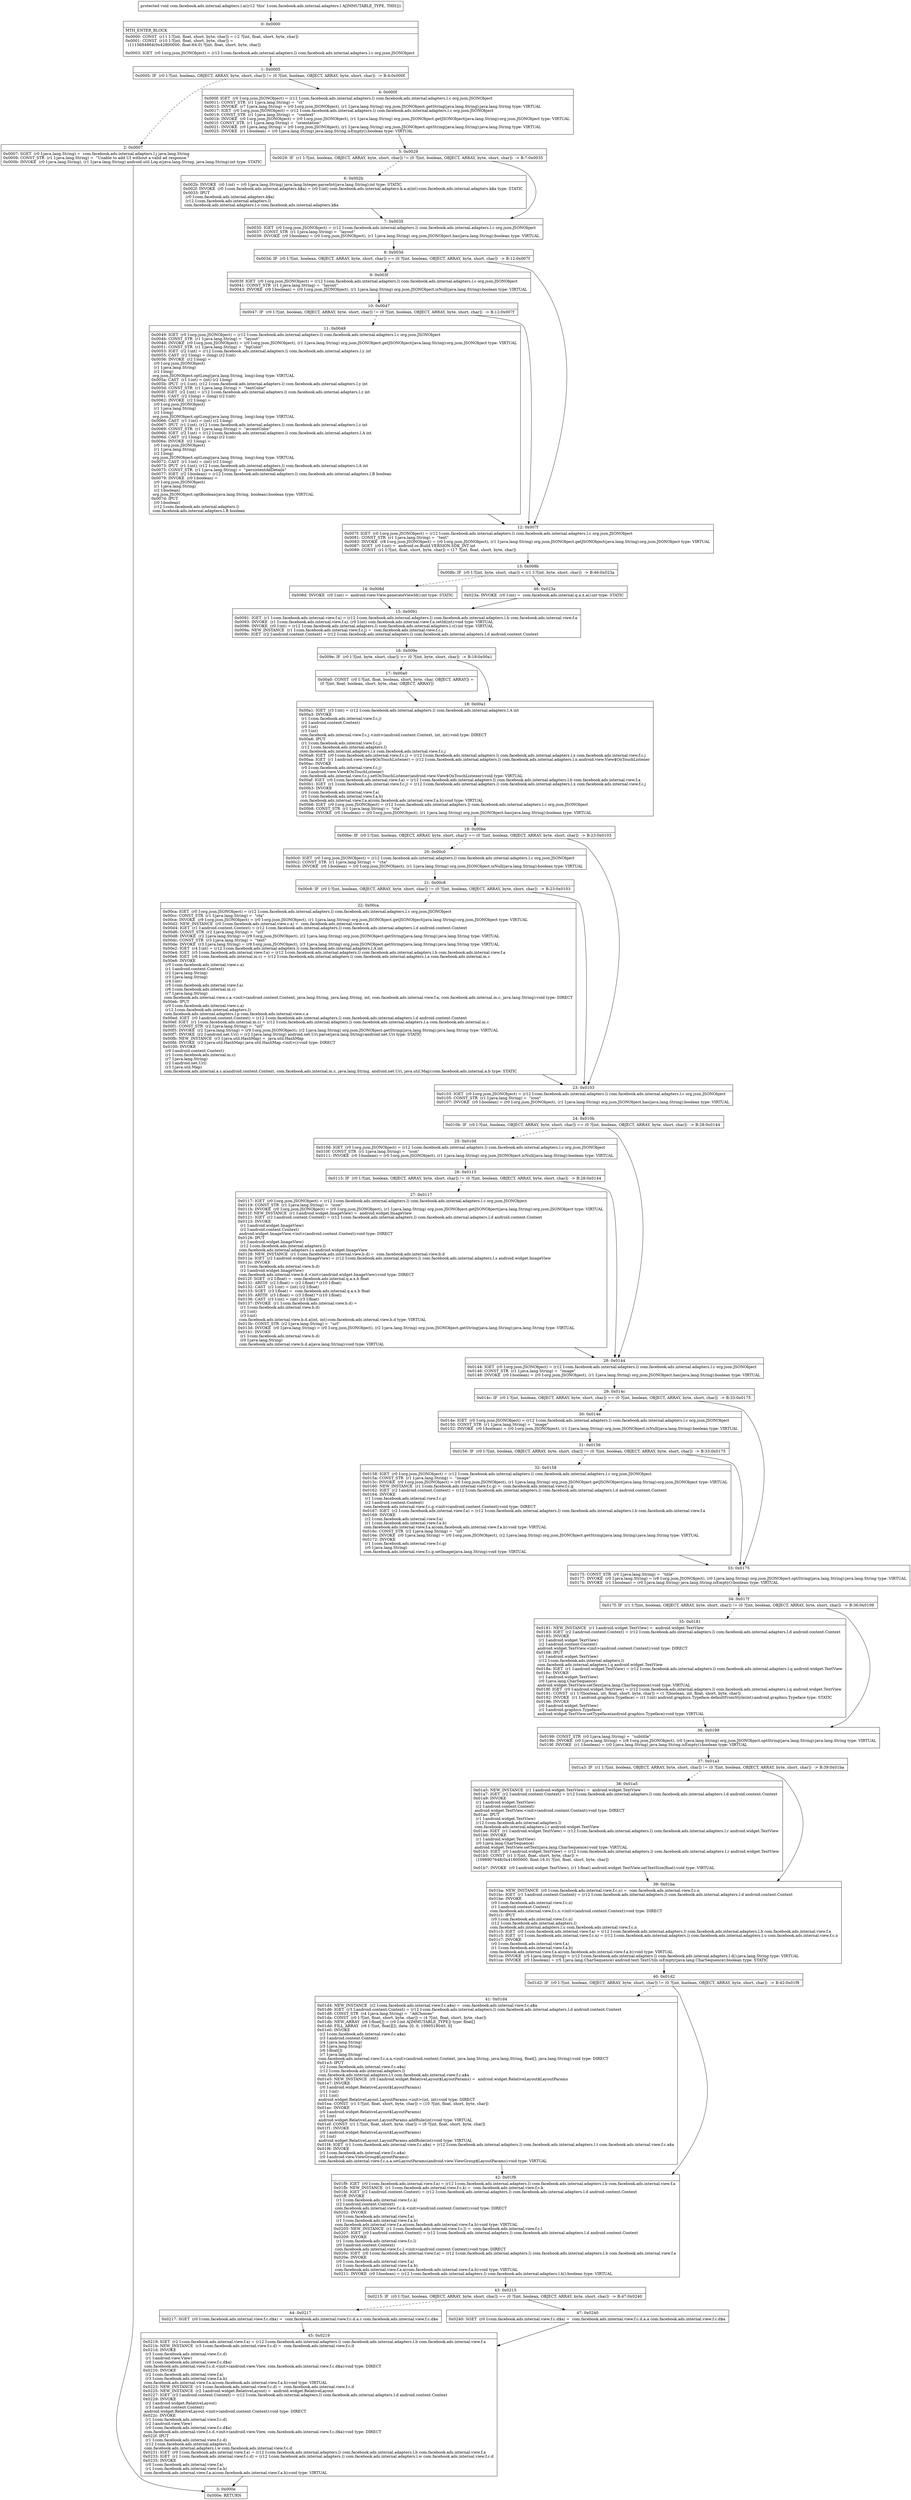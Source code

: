 digraph "CFG forcom.facebook.ads.internal.adapters.l.a()V" {
Node_0 [shape=record,label="{0\:\ 0x0000|MTH_ENTER_BLOCK\l|0x0000: CONST  (r11 I:?[int, float, short, byte, char]) = (\-2 ?[int, float, short, byte, char]) \l0x0001: CONST  (r10 I:?[int, float, short, byte, char]) = \l  (1115684864(0x42800000, float:64.0) ?[int, float, short, byte, char])\l \l0x0003: IGET  (r0 I:org.json.JSONObject) = (r12 I:com.facebook.ads.internal.adapters.l) com.facebook.ads.internal.adapters.l.c org.json.JSONObject \l}"];
Node_1 [shape=record,label="{1\:\ 0x0005|0x0005: IF  (r0 I:?[int, boolean, OBJECT, ARRAY, byte, short, char]) != (0 ?[int, boolean, OBJECT, ARRAY, byte, short, char])  \-\> B:4:0x000f \l}"];
Node_2 [shape=record,label="{2\:\ 0x0007|0x0007: SGET  (r0 I:java.lang.String) =  com.facebook.ads.internal.adapters.l.j java.lang.String \l0x0009: CONST_STR  (r1 I:java.lang.String) =  \"Unable to add UI without a valid ad response.\" \l0x000b: INVOKE  (r0 I:java.lang.String), (r1 I:java.lang.String) android.util.Log.e(java.lang.String, java.lang.String):int type: STATIC \l}"];
Node_3 [shape=record,label="{3\:\ 0x000e|0x000e: RETURN   \l}"];
Node_4 [shape=record,label="{4\:\ 0x000f|0x000f: IGET  (r0 I:org.json.JSONObject) = (r12 I:com.facebook.ads.internal.adapters.l) com.facebook.ads.internal.adapters.l.c org.json.JSONObject \l0x0011: CONST_STR  (r1 I:java.lang.String) =  \"ct\" \l0x0013: INVOKE  (r7 I:java.lang.String) = (r0 I:org.json.JSONObject), (r1 I:java.lang.String) org.json.JSONObject.getString(java.lang.String):java.lang.String type: VIRTUAL \l0x0017: IGET  (r0 I:org.json.JSONObject) = (r12 I:com.facebook.ads.internal.adapters.l) com.facebook.ads.internal.adapters.l.c org.json.JSONObject \l0x0019: CONST_STR  (r1 I:java.lang.String) =  \"context\" \l0x001b: INVOKE  (r0 I:org.json.JSONObject) = (r0 I:org.json.JSONObject), (r1 I:java.lang.String) org.json.JSONObject.getJSONObject(java.lang.String):org.json.JSONObject type: VIRTUAL \l0x001f: CONST_STR  (r1 I:java.lang.String) =  \"orientation\" \l0x0021: INVOKE  (r0 I:java.lang.String) = (r0 I:org.json.JSONObject), (r1 I:java.lang.String) org.json.JSONObject.optString(java.lang.String):java.lang.String type: VIRTUAL \l0x0025: INVOKE  (r1 I:boolean) = (r0 I:java.lang.String) java.lang.String.isEmpty():boolean type: VIRTUAL \l}"];
Node_5 [shape=record,label="{5\:\ 0x0029|0x0029: IF  (r1 I:?[int, boolean, OBJECT, ARRAY, byte, short, char]) != (0 ?[int, boolean, OBJECT, ARRAY, byte, short, char])  \-\> B:7:0x0035 \l}"];
Node_6 [shape=record,label="{6\:\ 0x002b|0x002b: INVOKE  (r0 I:int) = (r0 I:java.lang.String) java.lang.Integer.parseInt(java.lang.String):int type: STATIC \l0x002f: INVOKE  (r0 I:com.facebook.ads.internal.adapters.k$a) = (r0 I:int) com.facebook.ads.internal.adapters.k.a.a(int):com.facebook.ads.internal.adapters.k$a type: STATIC \l0x0033: IPUT  \l  (r0 I:com.facebook.ads.internal.adapters.k$a)\l  (r12 I:com.facebook.ads.internal.adapters.l)\l com.facebook.ads.internal.adapters.l.o com.facebook.ads.internal.adapters.k$a \l}"];
Node_7 [shape=record,label="{7\:\ 0x0035|0x0035: IGET  (r0 I:org.json.JSONObject) = (r12 I:com.facebook.ads.internal.adapters.l) com.facebook.ads.internal.adapters.l.c org.json.JSONObject \l0x0037: CONST_STR  (r1 I:java.lang.String) =  \"layout\" \l0x0039: INVOKE  (r0 I:boolean) = (r0 I:org.json.JSONObject), (r1 I:java.lang.String) org.json.JSONObject.has(java.lang.String):boolean type: VIRTUAL \l}"];
Node_8 [shape=record,label="{8\:\ 0x003d|0x003d: IF  (r0 I:?[int, boolean, OBJECT, ARRAY, byte, short, char]) == (0 ?[int, boolean, OBJECT, ARRAY, byte, short, char])  \-\> B:12:0x007f \l}"];
Node_9 [shape=record,label="{9\:\ 0x003f|0x003f: IGET  (r0 I:org.json.JSONObject) = (r12 I:com.facebook.ads.internal.adapters.l) com.facebook.ads.internal.adapters.l.c org.json.JSONObject \l0x0041: CONST_STR  (r1 I:java.lang.String) =  \"layout\" \l0x0043: INVOKE  (r0 I:boolean) = (r0 I:org.json.JSONObject), (r1 I:java.lang.String) org.json.JSONObject.isNull(java.lang.String):boolean type: VIRTUAL \l}"];
Node_10 [shape=record,label="{10\:\ 0x0047|0x0047: IF  (r0 I:?[int, boolean, OBJECT, ARRAY, byte, short, char]) != (0 ?[int, boolean, OBJECT, ARRAY, byte, short, char])  \-\> B:12:0x007f \l}"];
Node_11 [shape=record,label="{11\:\ 0x0049|0x0049: IGET  (r0 I:org.json.JSONObject) = (r12 I:com.facebook.ads.internal.adapters.l) com.facebook.ads.internal.adapters.l.c org.json.JSONObject \l0x004b: CONST_STR  (r1 I:java.lang.String) =  \"layout\" \l0x004d: INVOKE  (r0 I:org.json.JSONObject) = (r0 I:org.json.JSONObject), (r1 I:java.lang.String) org.json.JSONObject.getJSONObject(java.lang.String):org.json.JSONObject type: VIRTUAL \l0x0051: CONST_STR  (r1 I:java.lang.String) =  \"bgColor\" \l0x0053: IGET  (r2 I:int) = (r12 I:com.facebook.ads.internal.adapters.l) com.facebook.ads.internal.adapters.l.y int \l0x0055: CAST  (r2 I:long) = (long) (r2 I:int) \l0x0056: INVOKE  (r2 I:long) = \l  (r0 I:org.json.JSONObject)\l  (r1 I:java.lang.String)\l  (r2 I:long)\l org.json.JSONObject.optLong(java.lang.String, long):long type: VIRTUAL \l0x005a: CAST  (r1 I:int) = (int) (r2 I:long) \l0x005b: IPUT  (r1 I:int), (r12 I:com.facebook.ads.internal.adapters.l) com.facebook.ads.internal.adapters.l.y int \l0x005d: CONST_STR  (r1 I:java.lang.String) =  \"textColor\" \l0x005f: IGET  (r2 I:int) = (r12 I:com.facebook.ads.internal.adapters.l) com.facebook.ads.internal.adapters.l.z int \l0x0061: CAST  (r2 I:long) = (long) (r2 I:int) \l0x0062: INVOKE  (r2 I:long) = \l  (r0 I:org.json.JSONObject)\l  (r1 I:java.lang.String)\l  (r2 I:long)\l org.json.JSONObject.optLong(java.lang.String, long):long type: VIRTUAL \l0x0066: CAST  (r1 I:int) = (int) (r2 I:long) \l0x0067: IPUT  (r1 I:int), (r12 I:com.facebook.ads.internal.adapters.l) com.facebook.ads.internal.adapters.l.z int \l0x0069: CONST_STR  (r1 I:java.lang.String) =  \"accentColor\" \l0x006b: IGET  (r2 I:int) = (r12 I:com.facebook.ads.internal.adapters.l) com.facebook.ads.internal.adapters.l.A int \l0x006d: CAST  (r2 I:long) = (long) (r2 I:int) \l0x006e: INVOKE  (r2 I:long) = \l  (r0 I:org.json.JSONObject)\l  (r1 I:java.lang.String)\l  (r2 I:long)\l org.json.JSONObject.optLong(java.lang.String, long):long type: VIRTUAL \l0x0072: CAST  (r1 I:int) = (int) (r2 I:long) \l0x0073: IPUT  (r1 I:int), (r12 I:com.facebook.ads.internal.adapters.l) com.facebook.ads.internal.adapters.l.A int \l0x0075: CONST_STR  (r1 I:java.lang.String) =  \"persistentAdDetails\" \l0x0077: IGET  (r2 I:boolean) = (r12 I:com.facebook.ads.internal.adapters.l) com.facebook.ads.internal.adapters.l.B boolean \l0x0079: INVOKE  (r0 I:boolean) = \l  (r0 I:org.json.JSONObject)\l  (r1 I:java.lang.String)\l  (r2 I:boolean)\l org.json.JSONObject.optBoolean(java.lang.String, boolean):boolean type: VIRTUAL \l0x007d: IPUT  \l  (r0 I:boolean)\l  (r12 I:com.facebook.ads.internal.adapters.l)\l com.facebook.ads.internal.adapters.l.B boolean \l}"];
Node_12 [shape=record,label="{12\:\ 0x007f|0x007f: IGET  (r0 I:org.json.JSONObject) = (r12 I:com.facebook.ads.internal.adapters.l) com.facebook.ads.internal.adapters.l.c org.json.JSONObject \l0x0081: CONST_STR  (r1 I:java.lang.String) =  \"text\" \l0x0083: INVOKE  (r8 I:org.json.JSONObject) = (r0 I:org.json.JSONObject), (r1 I:java.lang.String) org.json.JSONObject.getJSONObject(java.lang.String):org.json.JSONObject type: VIRTUAL \l0x0087: SGET  (r0 I:int) =  android.os.Build.VERSION.SDK_INT int \l0x0089: CONST  (r1 I:?[int, float, short, byte, char]) = (17 ?[int, float, short, byte, char]) \l}"];
Node_13 [shape=record,label="{13\:\ 0x008b|0x008b: IF  (r0 I:?[int, byte, short, char]) \< (r1 I:?[int, byte, short, char])  \-\> B:46:0x023a \l}"];
Node_14 [shape=record,label="{14\:\ 0x008d|0x008d: INVOKE  (r0 I:int) =  android.view.View.generateViewId():int type: STATIC \l}"];
Node_15 [shape=record,label="{15\:\ 0x0091|0x0091: IGET  (r1 I:com.facebook.ads.internal.view.f.a) = (r12 I:com.facebook.ads.internal.adapters.l) com.facebook.ads.internal.adapters.l.b com.facebook.ads.internal.view.f.a \l0x0093: INVOKE  (r1 I:com.facebook.ads.internal.view.f.a), (r0 I:int) com.facebook.ads.internal.view.f.a.setId(int):void type: VIRTUAL \l0x0096: INVOKE  (r0 I:int) = (r12 I:com.facebook.ads.internal.adapters.l) com.facebook.ads.internal.adapters.l.c():int type: VIRTUAL \l0x009a: NEW_INSTANCE  (r1 I:com.facebook.ads.internal.view.f.c.j) =  com.facebook.ads.internal.view.f.c.j \l0x009c: IGET  (r2 I:android.content.Context) = (r12 I:com.facebook.ads.internal.adapters.l) com.facebook.ads.internal.adapters.l.d android.content.Context \l}"];
Node_16 [shape=record,label="{16\:\ 0x009e|0x009e: IF  (r0 I:?[int, byte, short, char]) \>= (0 ?[int, byte, short, char])  \-\> B:18:0x00a1 \l}"];
Node_17 [shape=record,label="{17\:\ 0x00a0|0x00a0: CONST  (r0 I:?[int, float, boolean, short, byte, char, OBJECT, ARRAY]) = \l  (0 ?[int, float, boolean, short, byte, char, OBJECT, ARRAY])\l \l}"];
Node_18 [shape=record,label="{18\:\ 0x00a1|0x00a1: IGET  (r3 I:int) = (r12 I:com.facebook.ads.internal.adapters.l) com.facebook.ads.internal.adapters.l.A int \l0x00a3: INVOKE  \l  (r1 I:com.facebook.ads.internal.view.f.c.j)\l  (r2 I:android.content.Context)\l  (r0 I:int)\l  (r3 I:int)\l com.facebook.ads.internal.view.f.c.j.\<init\>(android.content.Context, int, int):void type: DIRECT \l0x00a6: IPUT  \l  (r1 I:com.facebook.ads.internal.view.f.c.j)\l  (r12 I:com.facebook.ads.internal.adapters.l)\l com.facebook.ads.internal.adapters.l.x com.facebook.ads.internal.view.f.c.j \l0x00a8: IGET  (r0 I:com.facebook.ads.internal.view.f.c.j) = (r12 I:com.facebook.ads.internal.adapters.l) com.facebook.ads.internal.adapters.l.x com.facebook.ads.internal.view.f.c.j \l0x00aa: IGET  (r1 I:android.view.View$OnTouchListener) = (r12 I:com.facebook.ads.internal.adapters.l) com.facebook.ads.internal.adapters.l.n android.view.View$OnTouchListener \l0x00ac: INVOKE  \l  (r0 I:com.facebook.ads.internal.view.f.c.j)\l  (r1 I:android.view.View$OnTouchListener)\l com.facebook.ads.internal.view.f.c.j.setOnTouchListener(android.view.View$OnTouchListener):void type: VIRTUAL \l0x00af: IGET  (r0 I:com.facebook.ads.internal.view.f.a) = (r12 I:com.facebook.ads.internal.adapters.l) com.facebook.ads.internal.adapters.l.b com.facebook.ads.internal.view.f.a \l0x00b1: IGET  (r1 I:com.facebook.ads.internal.view.f.c.j) = (r12 I:com.facebook.ads.internal.adapters.l) com.facebook.ads.internal.adapters.l.x com.facebook.ads.internal.view.f.c.j \l0x00b3: INVOKE  \l  (r0 I:com.facebook.ads.internal.view.f.a)\l  (r1 I:com.facebook.ads.internal.view.f.a.b)\l com.facebook.ads.internal.view.f.a.a(com.facebook.ads.internal.view.f.a.b):void type: VIRTUAL \l0x00b6: IGET  (r0 I:org.json.JSONObject) = (r12 I:com.facebook.ads.internal.adapters.l) com.facebook.ads.internal.adapters.l.c org.json.JSONObject \l0x00b8: CONST_STR  (r1 I:java.lang.String) =  \"cta\" \l0x00ba: INVOKE  (r0 I:boolean) = (r0 I:org.json.JSONObject), (r1 I:java.lang.String) org.json.JSONObject.has(java.lang.String):boolean type: VIRTUAL \l}"];
Node_19 [shape=record,label="{19\:\ 0x00be|0x00be: IF  (r0 I:?[int, boolean, OBJECT, ARRAY, byte, short, char]) == (0 ?[int, boolean, OBJECT, ARRAY, byte, short, char])  \-\> B:23:0x0103 \l}"];
Node_20 [shape=record,label="{20\:\ 0x00c0|0x00c0: IGET  (r0 I:org.json.JSONObject) = (r12 I:com.facebook.ads.internal.adapters.l) com.facebook.ads.internal.adapters.l.c org.json.JSONObject \l0x00c2: CONST_STR  (r1 I:java.lang.String) =  \"cta\" \l0x00c4: INVOKE  (r0 I:boolean) = (r0 I:org.json.JSONObject), (r1 I:java.lang.String) org.json.JSONObject.isNull(java.lang.String):boolean type: VIRTUAL \l}"];
Node_21 [shape=record,label="{21\:\ 0x00c8|0x00c8: IF  (r0 I:?[int, boolean, OBJECT, ARRAY, byte, short, char]) != (0 ?[int, boolean, OBJECT, ARRAY, byte, short, char])  \-\> B:23:0x0103 \l}"];
Node_22 [shape=record,label="{22\:\ 0x00ca|0x00ca: IGET  (r0 I:org.json.JSONObject) = (r12 I:com.facebook.ads.internal.adapters.l) com.facebook.ads.internal.adapters.l.c org.json.JSONObject \l0x00cc: CONST_STR  (r1 I:java.lang.String) =  \"cta\" \l0x00ce: INVOKE  (r9 I:org.json.JSONObject) = (r0 I:org.json.JSONObject), (r1 I:java.lang.String) org.json.JSONObject.getJSONObject(java.lang.String):org.json.JSONObject type: VIRTUAL \l0x00d2: NEW_INSTANCE  (r0 I:com.facebook.ads.internal.view.c.a) =  com.facebook.ads.internal.view.c.a \l0x00d4: IGET  (r1 I:android.content.Context) = (r12 I:com.facebook.ads.internal.adapters.l) com.facebook.ads.internal.adapters.l.d android.content.Context \l0x00d6: CONST_STR  (r2 I:java.lang.String) =  \"url\" \l0x00d8: INVOKE  (r2 I:java.lang.String) = (r9 I:org.json.JSONObject), (r2 I:java.lang.String) org.json.JSONObject.getString(java.lang.String):java.lang.String type: VIRTUAL \l0x00dc: CONST_STR  (r3 I:java.lang.String) =  \"text\" \l0x00de: INVOKE  (r3 I:java.lang.String) = (r9 I:org.json.JSONObject), (r3 I:java.lang.String) org.json.JSONObject.getString(java.lang.String):java.lang.String type: VIRTUAL \l0x00e2: IGET  (r4 I:int) = (r12 I:com.facebook.ads.internal.adapters.l) com.facebook.ads.internal.adapters.l.A int \l0x00e4: IGET  (r5 I:com.facebook.ads.internal.view.f.a) = (r12 I:com.facebook.ads.internal.adapters.l) com.facebook.ads.internal.adapters.l.b com.facebook.ads.internal.view.f.a \l0x00e6: IGET  (r6 I:com.facebook.ads.internal.m.c) = (r12 I:com.facebook.ads.internal.adapters.l) com.facebook.ads.internal.adapters.l.a com.facebook.ads.internal.m.c \l0x00e8: INVOKE  \l  (r0 I:com.facebook.ads.internal.view.c.a)\l  (r1 I:android.content.Context)\l  (r2 I:java.lang.String)\l  (r3 I:java.lang.String)\l  (r4 I:int)\l  (r5 I:com.facebook.ads.internal.view.f.a)\l  (r6 I:com.facebook.ads.internal.m.c)\l  (r7 I:java.lang.String)\l com.facebook.ads.internal.view.c.a.\<init\>(android.content.Context, java.lang.String, java.lang.String, int, com.facebook.ads.internal.view.f.a, com.facebook.ads.internal.m.c, java.lang.String):void type: DIRECT \l0x00eb: IPUT  \l  (r0 I:com.facebook.ads.internal.view.c.a)\l  (r12 I:com.facebook.ads.internal.adapters.l)\l com.facebook.ads.internal.adapters.l.p com.facebook.ads.internal.view.c.a \l0x00ed: IGET  (r0 I:android.content.Context) = (r12 I:com.facebook.ads.internal.adapters.l) com.facebook.ads.internal.adapters.l.d android.content.Context \l0x00ef: IGET  (r1 I:com.facebook.ads.internal.m.c) = (r12 I:com.facebook.ads.internal.adapters.l) com.facebook.ads.internal.adapters.l.a com.facebook.ads.internal.m.c \l0x00f1: CONST_STR  (r2 I:java.lang.String) =  \"url\" \l0x00f3: INVOKE  (r2 I:java.lang.String) = (r9 I:org.json.JSONObject), (r2 I:java.lang.String) org.json.JSONObject.getString(java.lang.String):java.lang.String type: VIRTUAL \l0x00f7: INVOKE  (r2 I:android.net.Uri) = (r2 I:java.lang.String) android.net.Uri.parse(java.lang.String):android.net.Uri type: STATIC \l0x00fb: NEW_INSTANCE  (r3 I:java.util.HashMap) =  java.util.HashMap \l0x00fd: INVOKE  (r3 I:java.util.HashMap) java.util.HashMap.\<init\>():void type: DIRECT \l0x0100: INVOKE  \l  (r0 I:android.content.Context)\l  (r1 I:com.facebook.ads.internal.m.c)\l  (r7 I:java.lang.String)\l  (r2 I:android.net.Uri)\l  (r3 I:java.util.Map)\l com.facebook.ads.internal.a.c.a(android.content.Context, com.facebook.ads.internal.m.c, java.lang.String, android.net.Uri, java.util.Map):com.facebook.ads.internal.a.b type: STATIC \l}"];
Node_23 [shape=record,label="{23\:\ 0x0103|0x0103: IGET  (r0 I:org.json.JSONObject) = (r12 I:com.facebook.ads.internal.adapters.l) com.facebook.ads.internal.adapters.l.c org.json.JSONObject \l0x0105: CONST_STR  (r1 I:java.lang.String) =  \"icon\" \l0x0107: INVOKE  (r0 I:boolean) = (r0 I:org.json.JSONObject), (r1 I:java.lang.String) org.json.JSONObject.has(java.lang.String):boolean type: VIRTUAL \l}"];
Node_24 [shape=record,label="{24\:\ 0x010b|0x010b: IF  (r0 I:?[int, boolean, OBJECT, ARRAY, byte, short, char]) == (0 ?[int, boolean, OBJECT, ARRAY, byte, short, char])  \-\> B:28:0x0144 \l}"];
Node_25 [shape=record,label="{25\:\ 0x010d|0x010d: IGET  (r0 I:org.json.JSONObject) = (r12 I:com.facebook.ads.internal.adapters.l) com.facebook.ads.internal.adapters.l.c org.json.JSONObject \l0x010f: CONST_STR  (r1 I:java.lang.String) =  \"icon\" \l0x0111: INVOKE  (r0 I:boolean) = (r0 I:org.json.JSONObject), (r1 I:java.lang.String) org.json.JSONObject.isNull(java.lang.String):boolean type: VIRTUAL \l}"];
Node_26 [shape=record,label="{26\:\ 0x0115|0x0115: IF  (r0 I:?[int, boolean, OBJECT, ARRAY, byte, short, char]) != (0 ?[int, boolean, OBJECT, ARRAY, byte, short, char])  \-\> B:28:0x0144 \l}"];
Node_27 [shape=record,label="{27\:\ 0x0117|0x0117: IGET  (r0 I:org.json.JSONObject) = (r12 I:com.facebook.ads.internal.adapters.l) com.facebook.ads.internal.adapters.l.c org.json.JSONObject \l0x0119: CONST_STR  (r1 I:java.lang.String) =  \"icon\" \l0x011b: INVOKE  (r0 I:org.json.JSONObject) = (r0 I:org.json.JSONObject), (r1 I:java.lang.String) org.json.JSONObject.getJSONObject(java.lang.String):org.json.JSONObject type: VIRTUAL \l0x011f: NEW_INSTANCE  (r1 I:android.widget.ImageView) =  android.widget.ImageView \l0x0121: IGET  (r2 I:android.content.Context) = (r12 I:com.facebook.ads.internal.adapters.l) com.facebook.ads.internal.adapters.l.d android.content.Context \l0x0123: INVOKE  \l  (r1 I:android.widget.ImageView)\l  (r2 I:android.content.Context)\l android.widget.ImageView.\<init\>(android.content.Context):void type: DIRECT \l0x0126: IPUT  \l  (r1 I:android.widget.ImageView)\l  (r12 I:com.facebook.ads.internal.adapters.l)\l com.facebook.ads.internal.adapters.l.s android.widget.ImageView \l0x0128: NEW_INSTANCE  (r1 I:com.facebook.ads.internal.view.b.d) =  com.facebook.ads.internal.view.b.d \l0x012a: IGET  (r2 I:android.widget.ImageView) = (r12 I:com.facebook.ads.internal.adapters.l) com.facebook.ads.internal.adapters.l.s android.widget.ImageView \l0x012c: INVOKE  \l  (r1 I:com.facebook.ads.internal.view.b.d)\l  (r2 I:android.widget.ImageView)\l com.facebook.ads.internal.view.b.d.\<init\>(android.widget.ImageView):void type: DIRECT \l0x012f: SGET  (r2 I:float) =  com.facebook.ads.internal.q.a.x.b float \l0x0131: ARITH  (r2 I:float) = (r2 I:float) * (r10 I:float) \l0x0132: CAST  (r2 I:int) = (int) (r2 I:float) \l0x0133: SGET  (r3 I:float) =  com.facebook.ads.internal.q.a.x.b float \l0x0135: ARITH  (r3 I:float) = (r3 I:float) * (r10 I:float) \l0x0136: CAST  (r3 I:int) = (int) (r3 I:float) \l0x0137: INVOKE  (r1 I:com.facebook.ads.internal.view.b.d) = \l  (r1 I:com.facebook.ads.internal.view.b.d)\l  (r2 I:int)\l  (r3 I:int)\l com.facebook.ads.internal.view.b.d.a(int, int):com.facebook.ads.internal.view.b.d type: VIRTUAL \l0x013b: CONST_STR  (r2 I:java.lang.String) =  \"url\" \l0x013d: INVOKE  (r0 I:java.lang.String) = (r0 I:org.json.JSONObject), (r2 I:java.lang.String) org.json.JSONObject.getString(java.lang.String):java.lang.String type: VIRTUAL \l0x0141: INVOKE  \l  (r1 I:com.facebook.ads.internal.view.b.d)\l  (r0 I:java.lang.String)\l com.facebook.ads.internal.view.b.d.a(java.lang.String):void type: VIRTUAL \l}"];
Node_28 [shape=record,label="{28\:\ 0x0144|0x0144: IGET  (r0 I:org.json.JSONObject) = (r12 I:com.facebook.ads.internal.adapters.l) com.facebook.ads.internal.adapters.l.c org.json.JSONObject \l0x0146: CONST_STR  (r1 I:java.lang.String) =  \"image\" \l0x0148: INVOKE  (r0 I:boolean) = (r0 I:org.json.JSONObject), (r1 I:java.lang.String) org.json.JSONObject.has(java.lang.String):boolean type: VIRTUAL \l}"];
Node_29 [shape=record,label="{29\:\ 0x014c|0x014c: IF  (r0 I:?[int, boolean, OBJECT, ARRAY, byte, short, char]) == (0 ?[int, boolean, OBJECT, ARRAY, byte, short, char])  \-\> B:33:0x0175 \l}"];
Node_30 [shape=record,label="{30\:\ 0x014e|0x014e: IGET  (r0 I:org.json.JSONObject) = (r12 I:com.facebook.ads.internal.adapters.l) com.facebook.ads.internal.adapters.l.c org.json.JSONObject \l0x0150: CONST_STR  (r1 I:java.lang.String) =  \"image\" \l0x0152: INVOKE  (r0 I:boolean) = (r0 I:org.json.JSONObject), (r1 I:java.lang.String) org.json.JSONObject.isNull(java.lang.String):boolean type: VIRTUAL \l}"];
Node_31 [shape=record,label="{31\:\ 0x0156|0x0156: IF  (r0 I:?[int, boolean, OBJECT, ARRAY, byte, short, char]) != (0 ?[int, boolean, OBJECT, ARRAY, byte, short, char])  \-\> B:33:0x0175 \l}"];
Node_32 [shape=record,label="{32\:\ 0x0158|0x0158: IGET  (r0 I:org.json.JSONObject) = (r12 I:com.facebook.ads.internal.adapters.l) com.facebook.ads.internal.adapters.l.c org.json.JSONObject \l0x015a: CONST_STR  (r1 I:java.lang.String) =  \"image\" \l0x015c: INVOKE  (r0 I:org.json.JSONObject) = (r0 I:org.json.JSONObject), (r1 I:java.lang.String) org.json.JSONObject.getJSONObject(java.lang.String):org.json.JSONObject type: VIRTUAL \l0x0160: NEW_INSTANCE  (r1 I:com.facebook.ads.internal.view.f.c.g) =  com.facebook.ads.internal.view.f.c.g \l0x0162: IGET  (r2 I:android.content.Context) = (r12 I:com.facebook.ads.internal.adapters.l) com.facebook.ads.internal.adapters.l.d android.content.Context \l0x0164: INVOKE  \l  (r1 I:com.facebook.ads.internal.view.f.c.g)\l  (r2 I:android.content.Context)\l com.facebook.ads.internal.view.f.c.g.\<init\>(android.content.Context):void type: DIRECT \l0x0167: IGET  (r2 I:com.facebook.ads.internal.view.f.a) = (r12 I:com.facebook.ads.internal.adapters.l) com.facebook.ads.internal.adapters.l.b com.facebook.ads.internal.view.f.a \l0x0169: INVOKE  \l  (r2 I:com.facebook.ads.internal.view.f.a)\l  (r1 I:com.facebook.ads.internal.view.f.a.b)\l com.facebook.ads.internal.view.f.a.a(com.facebook.ads.internal.view.f.a.b):void type: VIRTUAL \l0x016c: CONST_STR  (r2 I:java.lang.String) =  \"url\" \l0x016e: INVOKE  (r0 I:java.lang.String) = (r0 I:org.json.JSONObject), (r2 I:java.lang.String) org.json.JSONObject.getString(java.lang.String):java.lang.String type: VIRTUAL \l0x0172: INVOKE  \l  (r1 I:com.facebook.ads.internal.view.f.c.g)\l  (r0 I:java.lang.String)\l com.facebook.ads.internal.view.f.c.g.setImage(java.lang.String):void type: VIRTUAL \l}"];
Node_33 [shape=record,label="{33\:\ 0x0175|0x0175: CONST_STR  (r0 I:java.lang.String) =  \"title\" \l0x0177: INVOKE  (r0 I:java.lang.String) = (r8 I:org.json.JSONObject), (r0 I:java.lang.String) org.json.JSONObject.optString(java.lang.String):java.lang.String type: VIRTUAL \l0x017b: INVOKE  (r1 I:boolean) = (r0 I:java.lang.String) java.lang.String.isEmpty():boolean type: VIRTUAL \l}"];
Node_34 [shape=record,label="{34\:\ 0x017f|0x017f: IF  (r1 I:?[int, boolean, OBJECT, ARRAY, byte, short, char]) != (0 ?[int, boolean, OBJECT, ARRAY, byte, short, char])  \-\> B:36:0x0199 \l}"];
Node_35 [shape=record,label="{35\:\ 0x0181|0x0181: NEW_INSTANCE  (r1 I:android.widget.TextView) =  android.widget.TextView \l0x0183: IGET  (r2 I:android.content.Context) = (r12 I:com.facebook.ads.internal.adapters.l) com.facebook.ads.internal.adapters.l.d android.content.Context \l0x0185: INVOKE  \l  (r1 I:android.widget.TextView)\l  (r2 I:android.content.Context)\l android.widget.TextView.\<init\>(android.content.Context):void type: DIRECT \l0x0188: IPUT  \l  (r1 I:android.widget.TextView)\l  (r12 I:com.facebook.ads.internal.adapters.l)\l com.facebook.ads.internal.adapters.l.q android.widget.TextView \l0x018a: IGET  (r1 I:android.widget.TextView) = (r12 I:com.facebook.ads.internal.adapters.l) com.facebook.ads.internal.adapters.l.q android.widget.TextView \l0x018c: INVOKE  \l  (r1 I:android.widget.TextView)\l  (r0 I:java.lang.CharSequence)\l android.widget.TextView.setText(java.lang.CharSequence):void type: VIRTUAL \l0x018f: IGET  (r0 I:android.widget.TextView) = (r12 I:com.facebook.ads.internal.adapters.l) com.facebook.ads.internal.adapters.l.q android.widget.TextView \l0x0191: CONST  (r1 I:?[boolean, int, float, short, byte, char]) = (1 ?[boolean, int, float, short, byte, char]) \l0x0192: INVOKE  (r1 I:android.graphics.Typeface) = (r1 I:int) android.graphics.Typeface.defaultFromStyle(int):android.graphics.Typeface type: STATIC \l0x0196: INVOKE  \l  (r0 I:android.widget.TextView)\l  (r1 I:android.graphics.Typeface)\l android.widget.TextView.setTypeface(android.graphics.Typeface):void type: VIRTUAL \l}"];
Node_36 [shape=record,label="{36\:\ 0x0199|0x0199: CONST_STR  (r0 I:java.lang.String) =  \"subtitle\" \l0x019b: INVOKE  (r0 I:java.lang.String) = (r8 I:org.json.JSONObject), (r0 I:java.lang.String) org.json.JSONObject.optString(java.lang.String):java.lang.String type: VIRTUAL \l0x019f: INVOKE  (r1 I:boolean) = (r0 I:java.lang.String) java.lang.String.isEmpty():boolean type: VIRTUAL \l}"];
Node_37 [shape=record,label="{37\:\ 0x01a3|0x01a3: IF  (r1 I:?[int, boolean, OBJECT, ARRAY, byte, short, char]) != (0 ?[int, boolean, OBJECT, ARRAY, byte, short, char])  \-\> B:39:0x01ba \l}"];
Node_38 [shape=record,label="{38\:\ 0x01a5|0x01a5: NEW_INSTANCE  (r1 I:android.widget.TextView) =  android.widget.TextView \l0x01a7: IGET  (r2 I:android.content.Context) = (r12 I:com.facebook.ads.internal.adapters.l) com.facebook.ads.internal.adapters.l.d android.content.Context \l0x01a9: INVOKE  \l  (r1 I:android.widget.TextView)\l  (r2 I:android.content.Context)\l android.widget.TextView.\<init\>(android.content.Context):void type: DIRECT \l0x01ac: IPUT  \l  (r1 I:android.widget.TextView)\l  (r12 I:com.facebook.ads.internal.adapters.l)\l com.facebook.ads.internal.adapters.l.r android.widget.TextView \l0x01ae: IGET  (r1 I:android.widget.TextView) = (r12 I:com.facebook.ads.internal.adapters.l) com.facebook.ads.internal.adapters.l.r android.widget.TextView \l0x01b0: INVOKE  \l  (r1 I:android.widget.TextView)\l  (r0 I:java.lang.CharSequence)\l android.widget.TextView.setText(java.lang.CharSequence):void type: VIRTUAL \l0x01b3: IGET  (r0 I:android.widget.TextView) = (r12 I:com.facebook.ads.internal.adapters.l) com.facebook.ads.internal.adapters.l.r android.widget.TextView \l0x01b5: CONST  (r1 I:?[int, float, short, byte, char]) = \l  (1098907648(0x41800000, float:16.0) ?[int, float, short, byte, char])\l \l0x01b7: INVOKE  (r0 I:android.widget.TextView), (r1 I:float) android.widget.TextView.setTextSize(float):void type: VIRTUAL \l}"];
Node_39 [shape=record,label="{39\:\ 0x01ba|0x01ba: NEW_INSTANCE  (r0 I:com.facebook.ads.internal.view.f.c.n) =  com.facebook.ads.internal.view.f.c.n \l0x01bc: IGET  (r1 I:android.content.Context) = (r12 I:com.facebook.ads.internal.adapters.l) com.facebook.ads.internal.adapters.l.d android.content.Context \l0x01be: INVOKE  \l  (r0 I:com.facebook.ads.internal.view.f.c.n)\l  (r1 I:android.content.Context)\l com.facebook.ads.internal.view.f.c.n.\<init\>(android.content.Context):void type: DIRECT \l0x01c1: IPUT  \l  (r0 I:com.facebook.ads.internal.view.f.c.n)\l  (r12 I:com.facebook.ads.internal.adapters.l)\l com.facebook.ads.internal.adapters.l.u com.facebook.ads.internal.view.f.c.n \l0x01c3: IGET  (r0 I:com.facebook.ads.internal.view.f.a) = (r12 I:com.facebook.ads.internal.adapters.l) com.facebook.ads.internal.adapters.l.b com.facebook.ads.internal.view.f.a \l0x01c5: IGET  (r1 I:com.facebook.ads.internal.view.f.c.n) = (r12 I:com.facebook.ads.internal.adapters.l) com.facebook.ads.internal.adapters.l.u com.facebook.ads.internal.view.f.c.n \l0x01c7: INVOKE  \l  (r0 I:com.facebook.ads.internal.view.f.a)\l  (r1 I:com.facebook.ads.internal.view.f.a.b)\l com.facebook.ads.internal.view.f.a.a(com.facebook.ads.internal.view.f.a.b):void type: VIRTUAL \l0x01ca: INVOKE  (r5 I:java.lang.String) = (r12 I:com.facebook.ads.internal.adapters.l) com.facebook.ads.internal.adapters.l.d():java.lang.String type: VIRTUAL \l0x01ce: INVOKE  (r0 I:boolean) = (r5 I:java.lang.CharSequence) android.text.TextUtils.isEmpty(java.lang.CharSequence):boolean type: STATIC \l}"];
Node_40 [shape=record,label="{40\:\ 0x01d2|0x01d2: IF  (r0 I:?[int, boolean, OBJECT, ARRAY, byte, short, char]) != (0 ?[int, boolean, OBJECT, ARRAY, byte, short, char])  \-\> B:42:0x01f9 \l}"];
Node_41 [shape=record,label="{41\:\ 0x01d4|0x01d4: NEW_INSTANCE  (r2 I:com.facebook.ads.internal.view.f.c.a$a) =  com.facebook.ads.internal.view.f.c.a$a \l0x01d6: IGET  (r3 I:android.content.Context) = (r12 I:com.facebook.ads.internal.adapters.l) com.facebook.ads.internal.adapters.l.d android.content.Context \l0x01d8: CONST_STR  (r4 I:java.lang.String) =  \"AdChoices\" \l0x01da: CONST  (r0 I:?[int, float, short, byte, char]) = (4 ?[int, float, short, byte, char]) \l0x01db: NEW_ARRAY  (r6 I:float[]) = (r0 I:int A[IMMUTABLE_TYPE]) type: float[] \l0x01dd: FILL_ARRAY  (r6 I:?[int, float][]), data: [0, 0, 1090519040, 0] \l0x01e0: INVOKE  \l  (r2 I:com.facebook.ads.internal.view.f.c.a$a)\l  (r3 I:android.content.Context)\l  (r4 I:java.lang.String)\l  (r5 I:java.lang.String)\l  (r6 I:float[])\l  (r7 I:java.lang.String)\l com.facebook.ads.internal.view.f.c.a.a.\<init\>(android.content.Context, java.lang.String, java.lang.String, float[], java.lang.String):void type: DIRECT \l0x01e3: IPUT  \l  (r2 I:com.facebook.ads.internal.view.f.c.a$a)\l  (r12 I:com.facebook.ads.internal.adapters.l)\l com.facebook.ads.internal.adapters.l.t com.facebook.ads.internal.view.f.c.a$a \l0x01e5: NEW_INSTANCE  (r0 I:android.widget.RelativeLayout$LayoutParams) =  android.widget.RelativeLayout$LayoutParams \l0x01e7: INVOKE  \l  (r0 I:android.widget.RelativeLayout$LayoutParams)\l  (r11 I:int)\l  (r11 I:int)\l android.widget.RelativeLayout.LayoutParams.\<init\>(int, int):void type: DIRECT \l0x01ea: CONST  (r1 I:?[int, float, short, byte, char]) = (10 ?[int, float, short, byte, char]) \l0x01ec: INVOKE  \l  (r0 I:android.widget.RelativeLayout$LayoutParams)\l  (r1 I:int)\l android.widget.RelativeLayout.LayoutParams.addRule(int):void type: VIRTUAL \l0x01ef: CONST  (r1 I:?[int, float, short, byte, char]) = (9 ?[int, float, short, byte, char]) \l0x01f1: INVOKE  \l  (r0 I:android.widget.RelativeLayout$LayoutParams)\l  (r1 I:int)\l android.widget.RelativeLayout.LayoutParams.addRule(int):void type: VIRTUAL \l0x01f4: IGET  (r1 I:com.facebook.ads.internal.view.f.c.a$a) = (r12 I:com.facebook.ads.internal.adapters.l) com.facebook.ads.internal.adapters.l.t com.facebook.ads.internal.view.f.c.a$a \l0x01f6: INVOKE  \l  (r1 I:com.facebook.ads.internal.view.f.c.a$a)\l  (r0 I:android.view.ViewGroup$LayoutParams)\l com.facebook.ads.internal.view.f.c.a.a.setLayoutParams(android.view.ViewGroup$LayoutParams):void type: VIRTUAL \l}"];
Node_42 [shape=record,label="{42\:\ 0x01f9|0x01f9: IGET  (r0 I:com.facebook.ads.internal.view.f.a) = (r12 I:com.facebook.ads.internal.adapters.l) com.facebook.ads.internal.adapters.l.b com.facebook.ads.internal.view.f.a \l0x01fb: NEW_INSTANCE  (r1 I:com.facebook.ads.internal.view.f.c.k) =  com.facebook.ads.internal.view.f.c.k \l0x01fd: IGET  (r2 I:android.content.Context) = (r12 I:com.facebook.ads.internal.adapters.l) com.facebook.ads.internal.adapters.l.d android.content.Context \l0x01ff: INVOKE  \l  (r1 I:com.facebook.ads.internal.view.f.c.k)\l  (r2 I:android.content.Context)\l com.facebook.ads.internal.view.f.c.k.\<init\>(android.content.Context):void type: DIRECT \l0x0202: INVOKE  \l  (r0 I:com.facebook.ads.internal.view.f.a)\l  (r1 I:com.facebook.ads.internal.view.f.a.b)\l com.facebook.ads.internal.view.f.a.a(com.facebook.ads.internal.view.f.a.b):void type: VIRTUAL \l0x0205: NEW_INSTANCE  (r1 I:com.facebook.ads.internal.view.f.c.l) =  com.facebook.ads.internal.view.f.c.l \l0x0207: IGET  (r0 I:android.content.Context) = (r12 I:com.facebook.ads.internal.adapters.l) com.facebook.ads.internal.adapters.l.d android.content.Context \l0x0209: INVOKE  \l  (r1 I:com.facebook.ads.internal.view.f.c.l)\l  (r0 I:android.content.Context)\l com.facebook.ads.internal.view.f.c.l.\<init\>(android.content.Context):void type: DIRECT \l0x020c: IGET  (r0 I:com.facebook.ads.internal.view.f.a) = (r12 I:com.facebook.ads.internal.adapters.l) com.facebook.ads.internal.adapters.l.b com.facebook.ads.internal.view.f.a \l0x020e: INVOKE  \l  (r0 I:com.facebook.ads.internal.view.f.a)\l  (r1 I:com.facebook.ads.internal.view.f.a.b)\l com.facebook.ads.internal.view.f.a.a(com.facebook.ads.internal.view.f.a.b):void type: VIRTUAL \l0x0211: INVOKE  (r0 I:boolean) = (r12 I:com.facebook.ads.internal.adapters.l) com.facebook.ads.internal.adapters.l.h():boolean type: VIRTUAL \l}"];
Node_43 [shape=record,label="{43\:\ 0x0215|0x0215: IF  (r0 I:?[int, boolean, OBJECT, ARRAY, byte, short, char]) == (0 ?[int, boolean, OBJECT, ARRAY, byte, short, char])  \-\> B:47:0x0240 \l}"];
Node_44 [shape=record,label="{44\:\ 0x0217|0x0217: SGET  (r0 I:com.facebook.ads.internal.view.f.c.d$a) =  com.facebook.ads.internal.view.f.c.d.a.c com.facebook.ads.internal.view.f.c.d$a \l}"];
Node_45 [shape=record,label="{45\:\ 0x0219|0x0219: IGET  (r2 I:com.facebook.ads.internal.view.f.a) = (r12 I:com.facebook.ads.internal.adapters.l) com.facebook.ads.internal.adapters.l.b com.facebook.ads.internal.view.f.a \l0x021b: NEW_INSTANCE  (r3 I:com.facebook.ads.internal.view.f.c.d) =  com.facebook.ads.internal.view.f.c.d \l0x021d: INVOKE  \l  (r3 I:com.facebook.ads.internal.view.f.c.d)\l  (r1 I:android.view.View)\l  (r0 I:com.facebook.ads.internal.view.f.c.d$a)\l com.facebook.ads.internal.view.f.c.d.\<init\>(android.view.View, com.facebook.ads.internal.view.f.c.d$a):void type: DIRECT \l0x0220: INVOKE  \l  (r2 I:com.facebook.ads.internal.view.f.a)\l  (r3 I:com.facebook.ads.internal.view.f.a.b)\l com.facebook.ads.internal.view.f.a.a(com.facebook.ads.internal.view.f.a.b):void type: VIRTUAL \l0x0223: NEW_INSTANCE  (r1 I:com.facebook.ads.internal.view.f.c.d) =  com.facebook.ads.internal.view.f.c.d \l0x0225: NEW_INSTANCE  (r2 I:android.widget.RelativeLayout) =  android.widget.RelativeLayout \l0x0227: IGET  (r3 I:android.content.Context) = (r12 I:com.facebook.ads.internal.adapters.l) com.facebook.ads.internal.adapters.l.d android.content.Context \l0x0229: INVOKE  \l  (r2 I:android.widget.RelativeLayout)\l  (r3 I:android.content.Context)\l android.widget.RelativeLayout.\<init\>(android.content.Context):void type: DIRECT \l0x022c: INVOKE  \l  (r1 I:com.facebook.ads.internal.view.f.c.d)\l  (r2 I:android.view.View)\l  (r0 I:com.facebook.ads.internal.view.f.c.d$a)\l com.facebook.ads.internal.view.f.c.d.\<init\>(android.view.View, com.facebook.ads.internal.view.f.c.d$a):void type: DIRECT \l0x022f: IPUT  \l  (r1 I:com.facebook.ads.internal.view.f.c.d)\l  (r12 I:com.facebook.ads.internal.adapters.l)\l com.facebook.ads.internal.adapters.l.w com.facebook.ads.internal.view.f.c.d \l0x0231: IGET  (r0 I:com.facebook.ads.internal.view.f.a) = (r12 I:com.facebook.ads.internal.adapters.l) com.facebook.ads.internal.adapters.l.b com.facebook.ads.internal.view.f.a \l0x0233: IGET  (r1 I:com.facebook.ads.internal.view.f.c.d) = (r12 I:com.facebook.ads.internal.adapters.l) com.facebook.ads.internal.adapters.l.w com.facebook.ads.internal.view.f.c.d \l0x0235: INVOKE  \l  (r0 I:com.facebook.ads.internal.view.f.a)\l  (r1 I:com.facebook.ads.internal.view.f.a.b)\l com.facebook.ads.internal.view.f.a.a(com.facebook.ads.internal.view.f.a.b):void type: VIRTUAL \l}"];
Node_46 [shape=record,label="{46\:\ 0x023a|0x023a: INVOKE  (r0 I:int) =  com.facebook.ads.internal.q.a.x.a():int type: STATIC \l}"];
Node_47 [shape=record,label="{47\:\ 0x0240|0x0240: SGET  (r0 I:com.facebook.ads.internal.view.f.c.d$a) =  com.facebook.ads.internal.view.f.c.d.a.a com.facebook.ads.internal.view.f.c.d$a \l}"];
MethodNode[shape=record,label="{protected void com.facebook.ads.internal.adapters.l.a((r12 'this' I:com.facebook.ads.internal.adapters.l A[IMMUTABLE_TYPE, THIS])) }"];
MethodNode -> Node_0;
Node_0 -> Node_1;
Node_1 -> Node_2[style=dashed];
Node_1 -> Node_4;
Node_2 -> Node_3;
Node_4 -> Node_5;
Node_5 -> Node_6[style=dashed];
Node_5 -> Node_7;
Node_6 -> Node_7;
Node_7 -> Node_8;
Node_8 -> Node_9[style=dashed];
Node_8 -> Node_12;
Node_9 -> Node_10;
Node_10 -> Node_11[style=dashed];
Node_10 -> Node_12;
Node_11 -> Node_12;
Node_12 -> Node_13;
Node_13 -> Node_14[style=dashed];
Node_13 -> Node_46;
Node_14 -> Node_15;
Node_15 -> Node_16;
Node_16 -> Node_17[style=dashed];
Node_16 -> Node_18;
Node_17 -> Node_18;
Node_18 -> Node_19;
Node_19 -> Node_20[style=dashed];
Node_19 -> Node_23;
Node_20 -> Node_21;
Node_21 -> Node_22[style=dashed];
Node_21 -> Node_23;
Node_22 -> Node_23;
Node_23 -> Node_24;
Node_24 -> Node_25[style=dashed];
Node_24 -> Node_28;
Node_25 -> Node_26;
Node_26 -> Node_27[style=dashed];
Node_26 -> Node_28;
Node_27 -> Node_28;
Node_28 -> Node_29;
Node_29 -> Node_30[style=dashed];
Node_29 -> Node_33;
Node_30 -> Node_31;
Node_31 -> Node_32[style=dashed];
Node_31 -> Node_33;
Node_32 -> Node_33;
Node_33 -> Node_34;
Node_34 -> Node_35[style=dashed];
Node_34 -> Node_36;
Node_35 -> Node_36;
Node_36 -> Node_37;
Node_37 -> Node_38[style=dashed];
Node_37 -> Node_39;
Node_38 -> Node_39;
Node_39 -> Node_40;
Node_40 -> Node_41[style=dashed];
Node_40 -> Node_42;
Node_41 -> Node_42;
Node_42 -> Node_43;
Node_43 -> Node_44[style=dashed];
Node_43 -> Node_47;
Node_44 -> Node_45;
Node_45 -> Node_3;
Node_46 -> Node_15;
Node_47 -> Node_45;
}

